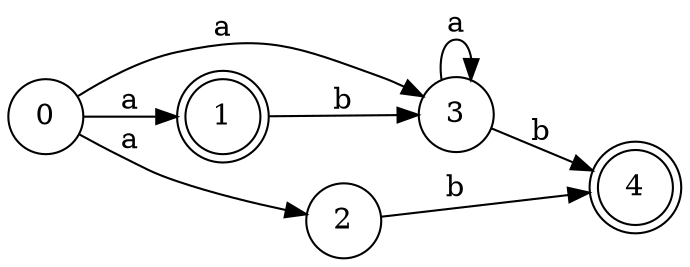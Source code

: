 digraph finite_state_machine {
	rankdir=LR;
	size="8,5";
	node [shape = doublecircle]; 1 4;
	node [shape = circle];
	0 -> 1 [ label = "a" ];
	0 -> 2 [ label = "a" ];
	0 -> 3 [ label = "a" ];
	1 -> 3 [ label = "b" ];
	2 -> 4 [ label = "b" ];
	3 -> 3 [ label = "a" ];
	3 -> 4 [ label = "b" ];
}
